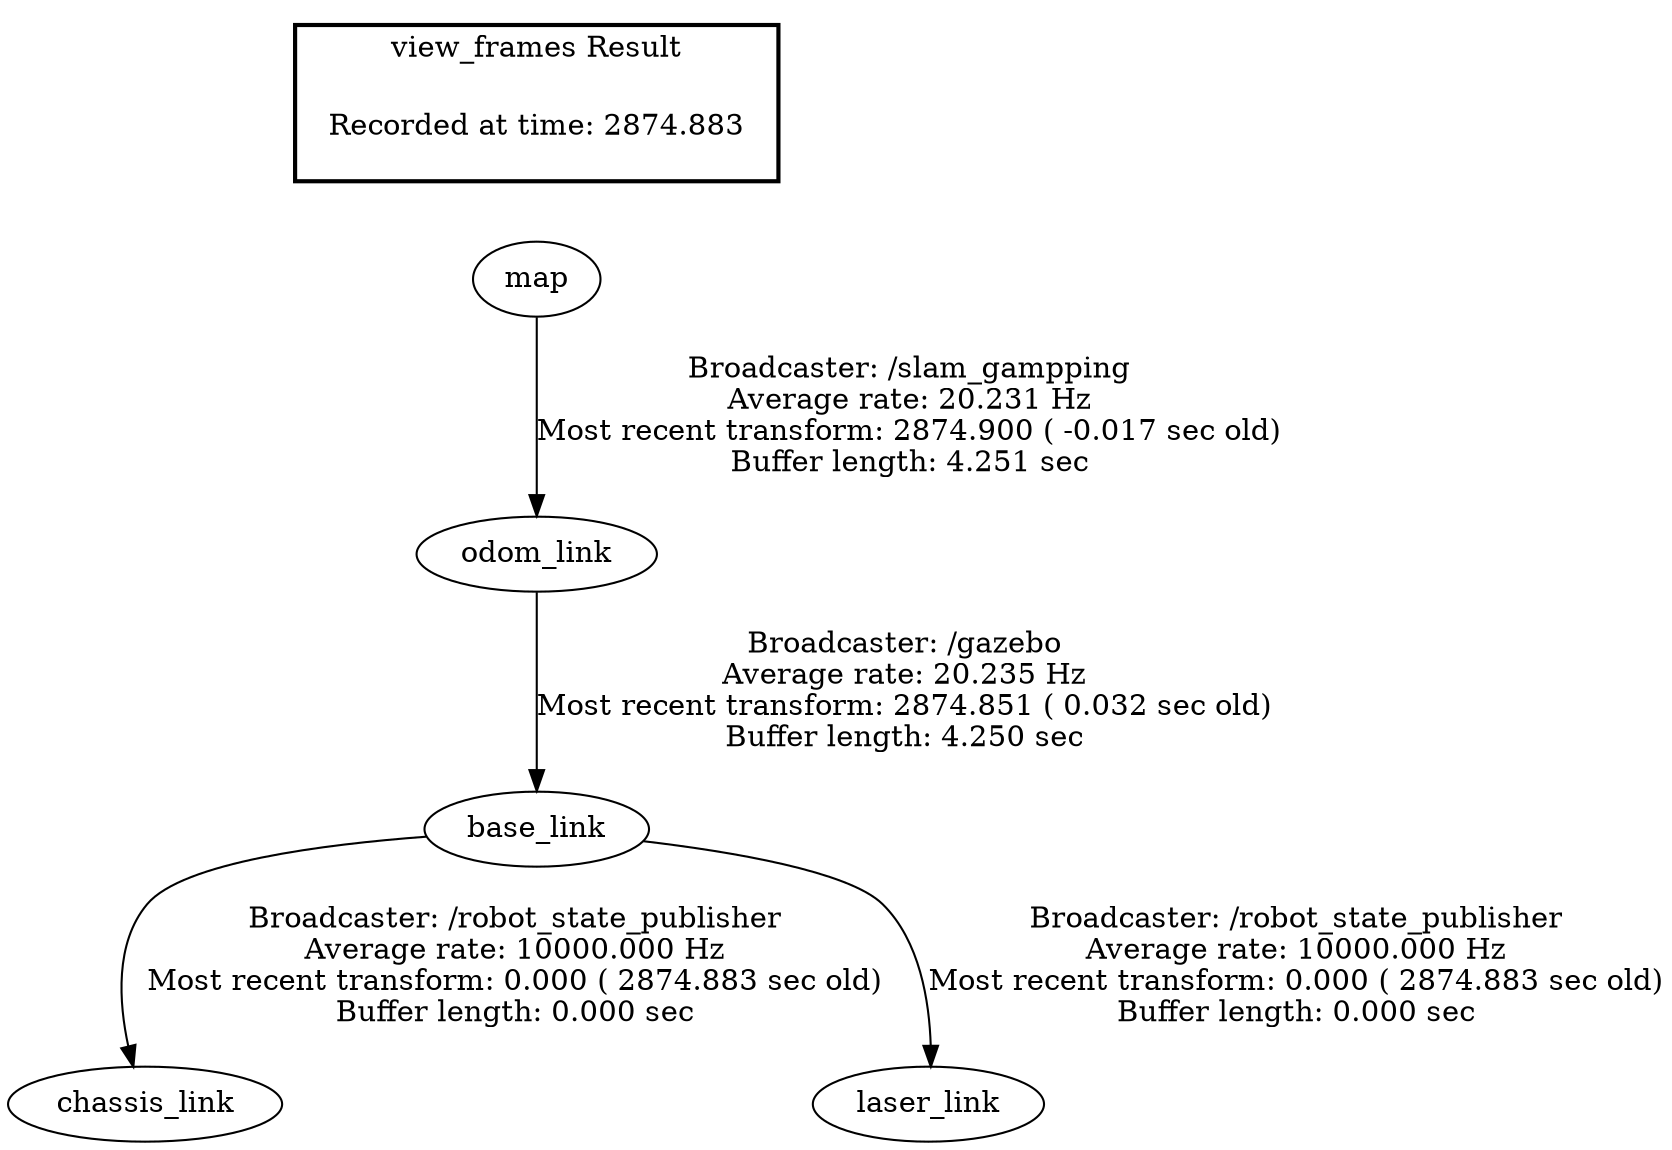 digraph G {
"base_link" -> "chassis_link"[label="Broadcaster: /robot_state_publisher\nAverage rate: 10000.000 Hz\nMost recent transform: 0.000 ( 2874.883 sec old)\nBuffer length: 0.000 sec\n"];
"odom_link" -> "base_link"[label="Broadcaster: /gazebo\nAverage rate: 20.235 Hz\nMost recent transform: 2874.851 ( 0.032 sec old)\nBuffer length: 4.250 sec\n"];
"base_link" -> "laser_link"[label="Broadcaster: /robot_state_publisher\nAverage rate: 10000.000 Hz\nMost recent transform: 0.000 ( 2874.883 sec old)\nBuffer length: 0.000 sec\n"];
"map" -> "odom_link"[label="Broadcaster: /slam_gampping\nAverage rate: 20.231 Hz\nMost recent transform: 2874.900 ( -0.017 sec old)\nBuffer length: 4.251 sec\n"];
edge [style=invis];
 subgraph cluster_legend { style=bold; color=black; label ="view_frames Result";
"Recorded at time: 2874.883"[ shape=plaintext ] ;
 }->"map";
}